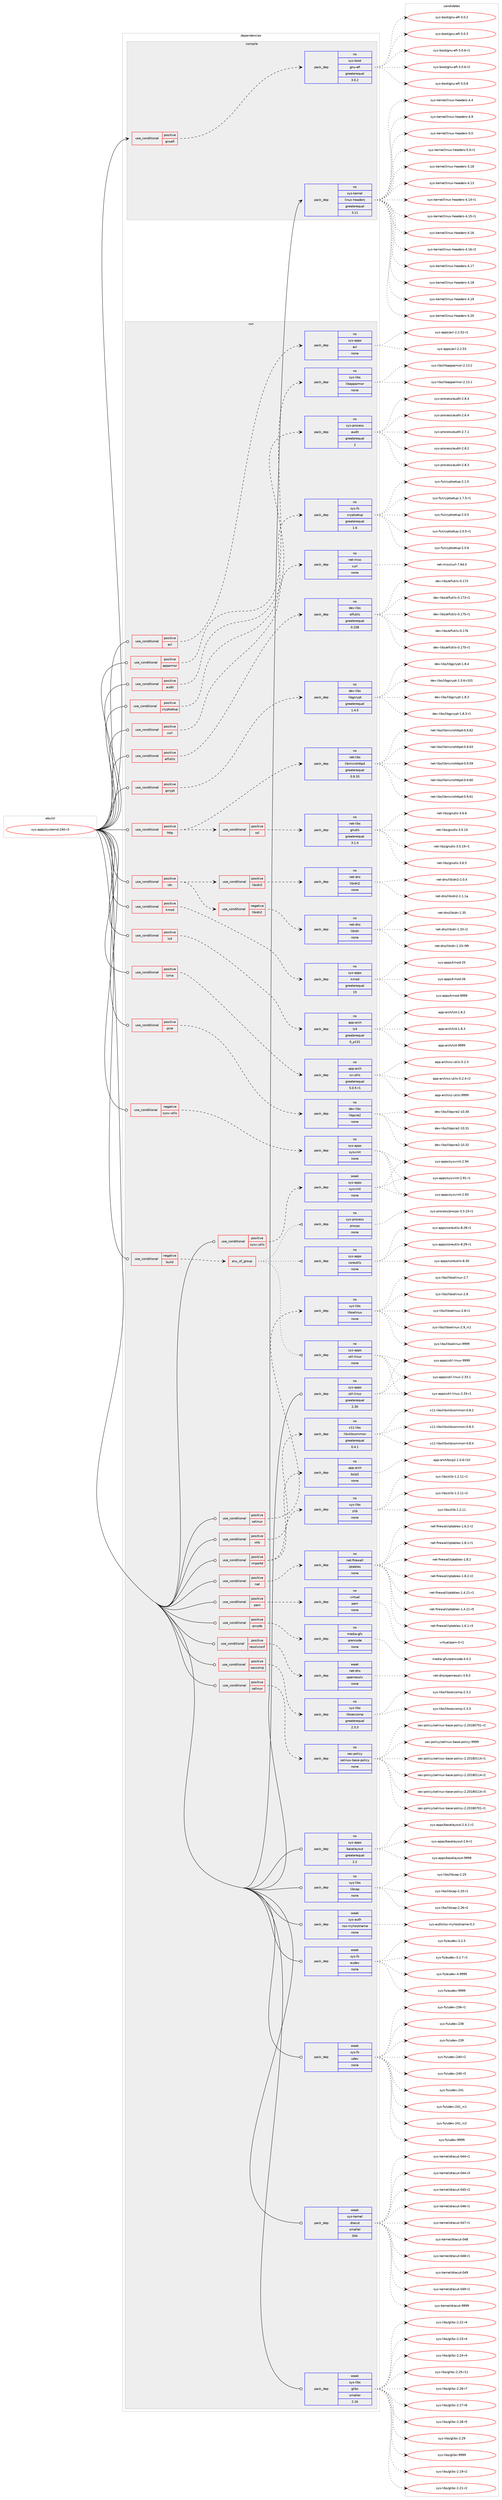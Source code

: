 digraph prolog {

# *************
# Graph options
# *************

newrank=true;
concentrate=true;
compound=true;
graph [rankdir=LR,fontname=Helvetica,fontsize=10,ranksep=1.5];#, ranksep=2.5, nodesep=0.2];
edge  [arrowhead=vee];
node  [fontname=Helvetica,fontsize=10];

# **********
# The ebuild
# **********

subgraph cluster_leftcol {
color=gray;
rank=same;
label=<<i>ebuild</i>>;
id [label="sys-apps/systemd-240-r3", color=red, width=4, href="../sys-apps/systemd-240-r3.svg"];
}

# ****************
# The dependencies
# ****************

subgraph cluster_midcol {
color=gray;
label=<<i>dependencies</i>>;
subgraph cluster_compile {
fillcolor="#eeeeee";
style=filled;
label=<<i>compile</i>>;
subgraph cond457259 {
dependency1715131 [label=<<TABLE BORDER="0" CELLBORDER="1" CELLSPACING="0" CELLPADDING="4"><TR><TD ROWSPAN="3" CELLPADDING="10">use_conditional</TD></TR><TR><TD>positive</TD></TR><TR><TD>gnuefi</TD></TR></TABLE>>, shape=none, color=red];
subgraph pack1229811 {
dependency1715132 [label=<<TABLE BORDER="0" CELLBORDER="1" CELLSPACING="0" CELLPADDING="4" WIDTH="220"><TR><TD ROWSPAN="6" CELLPADDING="30">pack_dep</TD></TR><TR><TD WIDTH="110">no</TD></TR><TR><TD>sys-boot</TD></TR><TR><TD>gnu-efi</TD></TR><TR><TD>greaterequal</TD></TR><TR><TD>3.0.2</TD></TR></TABLE>>, shape=none, color=blue];
}
dependency1715131:e -> dependency1715132:w [weight=20,style="dashed",arrowhead="vee"];
}
id:e -> dependency1715131:w [weight=20,style="solid",arrowhead="vee"];
subgraph pack1229812 {
dependency1715133 [label=<<TABLE BORDER="0" CELLBORDER="1" CELLSPACING="0" CELLPADDING="4" WIDTH="220"><TR><TD ROWSPAN="6" CELLPADDING="30">pack_dep</TD></TR><TR><TD WIDTH="110">no</TD></TR><TR><TD>sys-kernel</TD></TR><TR><TD>linux-headers</TD></TR><TR><TD>greaterequal</TD></TR><TR><TD>3.11</TD></TR></TABLE>>, shape=none, color=blue];
}
id:e -> dependency1715133:w [weight=20,style="solid",arrowhead="vee"];
}
subgraph cluster_compileandrun {
fillcolor="#eeeeee";
style=filled;
label=<<i>compile and run</i>>;
}
subgraph cluster_run {
fillcolor="#eeeeee";
style=filled;
label=<<i>run</i>>;
subgraph cond457260 {
dependency1715134 [label=<<TABLE BORDER="0" CELLBORDER="1" CELLSPACING="0" CELLPADDING="4"><TR><TD ROWSPAN="3" CELLPADDING="10">use_conditional</TD></TR><TR><TD>negative</TD></TR><TR><TD>build</TD></TR></TABLE>>, shape=none, color=red];
subgraph any27184 {
dependency1715135 [label=<<TABLE BORDER="0" CELLBORDER="1" CELLSPACING="0" CELLPADDING="4"><TR><TD CELLPADDING="10">any_of_group</TD></TR></TABLE>>, shape=none, color=red];subgraph pack1229813 {
dependency1715136 [label=<<TABLE BORDER="0" CELLBORDER="1" CELLSPACING="0" CELLPADDING="4" WIDTH="220"><TR><TD ROWSPAN="6" CELLPADDING="30">pack_dep</TD></TR><TR><TD WIDTH="110">no</TD></TR><TR><TD>sys-apps</TD></TR><TR><TD>util-linux</TD></TR><TR><TD>none</TD></TR><TR><TD></TD></TR></TABLE>>, shape=none, color=blue];
}
dependency1715135:e -> dependency1715136:w [weight=20,style="dotted",arrowhead="oinv"];
subgraph pack1229814 {
dependency1715137 [label=<<TABLE BORDER="0" CELLBORDER="1" CELLSPACING="0" CELLPADDING="4" WIDTH="220"><TR><TD ROWSPAN="6" CELLPADDING="30">pack_dep</TD></TR><TR><TD WIDTH="110">no</TD></TR><TR><TD>sys-process</TD></TR><TR><TD>procps</TD></TR><TR><TD>none</TD></TR><TR><TD></TD></TR></TABLE>>, shape=none, color=blue];
}
dependency1715135:e -> dependency1715137:w [weight=20,style="dotted",arrowhead="oinv"];
subgraph pack1229815 {
dependency1715138 [label=<<TABLE BORDER="0" CELLBORDER="1" CELLSPACING="0" CELLPADDING="4" WIDTH="220"><TR><TD ROWSPAN="6" CELLPADDING="30">pack_dep</TD></TR><TR><TD WIDTH="110">no</TD></TR><TR><TD>sys-apps</TD></TR><TR><TD>coreutils</TD></TR><TR><TD>none</TD></TR><TR><TD></TD></TR></TABLE>>, shape=none, color=blue];
}
dependency1715135:e -> dependency1715138:w [weight=20,style="dotted",arrowhead="oinv"];
}
dependency1715134:e -> dependency1715135:w [weight=20,style="dashed",arrowhead="vee"];
}
id:e -> dependency1715134:w [weight=20,style="solid",arrowhead="odot"];
subgraph cond457261 {
dependency1715139 [label=<<TABLE BORDER="0" CELLBORDER="1" CELLSPACING="0" CELLPADDING="4"><TR><TD ROWSPAN="3" CELLPADDING="10">use_conditional</TD></TR><TR><TD>negative</TD></TR><TR><TD>sysv-utils</TD></TR></TABLE>>, shape=none, color=red];
subgraph pack1229816 {
dependency1715140 [label=<<TABLE BORDER="0" CELLBORDER="1" CELLSPACING="0" CELLPADDING="4" WIDTH="220"><TR><TD ROWSPAN="6" CELLPADDING="30">pack_dep</TD></TR><TR><TD WIDTH="110">no</TD></TR><TR><TD>sys-apps</TD></TR><TR><TD>sysvinit</TD></TR><TR><TD>none</TD></TR><TR><TD></TD></TR></TABLE>>, shape=none, color=blue];
}
dependency1715139:e -> dependency1715140:w [weight=20,style="dashed",arrowhead="vee"];
}
id:e -> dependency1715139:w [weight=20,style="solid",arrowhead="odot"];
subgraph cond457262 {
dependency1715141 [label=<<TABLE BORDER="0" CELLBORDER="1" CELLSPACING="0" CELLPADDING="4"><TR><TD ROWSPAN="3" CELLPADDING="10">use_conditional</TD></TR><TR><TD>positive</TD></TR><TR><TD>acl</TD></TR></TABLE>>, shape=none, color=red];
subgraph pack1229817 {
dependency1715142 [label=<<TABLE BORDER="0" CELLBORDER="1" CELLSPACING="0" CELLPADDING="4" WIDTH="220"><TR><TD ROWSPAN="6" CELLPADDING="30">pack_dep</TD></TR><TR><TD WIDTH="110">no</TD></TR><TR><TD>sys-apps</TD></TR><TR><TD>acl</TD></TR><TR><TD>none</TD></TR><TR><TD></TD></TR></TABLE>>, shape=none, color=blue];
}
dependency1715141:e -> dependency1715142:w [weight=20,style="dashed",arrowhead="vee"];
}
id:e -> dependency1715141:w [weight=20,style="solid",arrowhead="odot"];
subgraph cond457263 {
dependency1715143 [label=<<TABLE BORDER="0" CELLBORDER="1" CELLSPACING="0" CELLPADDING="4"><TR><TD ROWSPAN="3" CELLPADDING="10">use_conditional</TD></TR><TR><TD>positive</TD></TR><TR><TD>apparmor</TD></TR></TABLE>>, shape=none, color=red];
subgraph pack1229818 {
dependency1715144 [label=<<TABLE BORDER="0" CELLBORDER="1" CELLSPACING="0" CELLPADDING="4" WIDTH="220"><TR><TD ROWSPAN="6" CELLPADDING="30">pack_dep</TD></TR><TR><TD WIDTH="110">no</TD></TR><TR><TD>sys-libs</TD></TR><TR><TD>libapparmor</TD></TR><TR><TD>none</TD></TR><TR><TD></TD></TR></TABLE>>, shape=none, color=blue];
}
dependency1715143:e -> dependency1715144:w [weight=20,style="dashed",arrowhead="vee"];
}
id:e -> dependency1715143:w [weight=20,style="solid",arrowhead="odot"];
subgraph cond457264 {
dependency1715145 [label=<<TABLE BORDER="0" CELLBORDER="1" CELLSPACING="0" CELLPADDING="4"><TR><TD ROWSPAN="3" CELLPADDING="10">use_conditional</TD></TR><TR><TD>positive</TD></TR><TR><TD>audit</TD></TR></TABLE>>, shape=none, color=red];
subgraph pack1229819 {
dependency1715146 [label=<<TABLE BORDER="0" CELLBORDER="1" CELLSPACING="0" CELLPADDING="4" WIDTH="220"><TR><TD ROWSPAN="6" CELLPADDING="30">pack_dep</TD></TR><TR><TD WIDTH="110">no</TD></TR><TR><TD>sys-process</TD></TR><TR><TD>audit</TD></TR><TR><TD>greaterequal</TD></TR><TR><TD>2</TD></TR></TABLE>>, shape=none, color=blue];
}
dependency1715145:e -> dependency1715146:w [weight=20,style="dashed",arrowhead="vee"];
}
id:e -> dependency1715145:w [weight=20,style="solid",arrowhead="odot"];
subgraph cond457265 {
dependency1715147 [label=<<TABLE BORDER="0" CELLBORDER="1" CELLSPACING="0" CELLPADDING="4"><TR><TD ROWSPAN="3" CELLPADDING="10">use_conditional</TD></TR><TR><TD>positive</TD></TR><TR><TD>cryptsetup</TD></TR></TABLE>>, shape=none, color=red];
subgraph pack1229820 {
dependency1715148 [label=<<TABLE BORDER="0" CELLBORDER="1" CELLSPACING="0" CELLPADDING="4" WIDTH="220"><TR><TD ROWSPAN="6" CELLPADDING="30">pack_dep</TD></TR><TR><TD WIDTH="110">no</TD></TR><TR><TD>sys-fs</TD></TR><TR><TD>cryptsetup</TD></TR><TR><TD>greaterequal</TD></TR><TR><TD>1.6</TD></TR></TABLE>>, shape=none, color=blue];
}
dependency1715147:e -> dependency1715148:w [weight=20,style="dashed",arrowhead="vee"];
}
id:e -> dependency1715147:w [weight=20,style="solid",arrowhead="odot"];
subgraph cond457266 {
dependency1715149 [label=<<TABLE BORDER="0" CELLBORDER="1" CELLSPACING="0" CELLPADDING="4"><TR><TD ROWSPAN="3" CELLPADDING="10">use_conditional</TD></TR><TR><TD>positive</TD></TR><TR><TD>curl</TD></TR></TABLE>>, shape=none, color=red];
subgraph pack1229821 {
dependency1715150 [label=<<TABLE BORDER="0" CELLBORDER="1" CELLSPACING="0" CELLPADDING="4" WIDTH="220"><TR><TD ROWSPAN="6" CELLPADDING="30">pack_dep</TD></TR><TR><TD WIDTH="110">no</TD></TR><TR><TD>net-misc</TD></TR><TR><TD>curl</TD></TR><TR><TD>none</TD></TR><TR><TD></TD></TR></TABLE>>, shape=none, color=blue];
}
dependency1715149:e -> dependency1715150:w [weight=20,style="dashed",arrowhead="vee"];
}
id:e -> dependency1715149:w [weight=20,style="solid",arrowhead="odot"];
subgraph cond457267 {
dependency1715151 [label=<<TABLE BORDER="0" CELLBORDER="1" CELLSPACING="0" CELLPADDING="4"><TR><TD ROWSPAN="3" CELLPADDING="10">use_conditional</TD></TR><TR><TD>positive</TD></TR><TR><TD>elfutils</TD></TR></TABLE>>, shape=none, color=red];
subgraph pack1229822 {
dependency1715152 [label=<<TABLE BORDER="0" CELLBORDER="1" CELLSPACING="0" CELLPADDING="4" WIDTH="220"><TR><TD ROWSPAN="6" CELLPADDING="30">pack_dep</TD></TR><TR><TD WIDTH="110">no</TD></TR><TR><TD>dev-libs</TD></TR><TR><TD>elfutils</TD></TR><TR><TD>greaterequal</TD></TR><TR><TD>0.158</TD></TR></TABLE>>, shape=none, color=blue];
}
dependency1715151:e -> dependency1715152:w [weight=20,style="dashed",arrowhead="vee"];
}
id:e -> dependency1715151:w [weight=20,style="solid",arrowhead="odot"];
subgraph cond457268 {
dependency1715153 [label=<<TABLE BORDER="0" CELLBORDER="1" CELLSPACING="0" CELLPADDING="4"><TR><TD ROWSPAN="3" CELLPADDING="10">use_conditional</TD></TR><TR><TD>positive</TD></TR><TR><TD>gcrypt</TD></TR></TABLE>>, shape=none, color=red];
subgraph pack1229823 {
dependency1715154 [label=<<TABLE BORDER="0" CELLBORDER="1" CELLSPACING="0" CELLPADDING="4" WIDTH="220"><TR><TD ROWSPAN="6" CELLPADDING="30">pack_dep</TD></TR><TR><TD WIDTH="110">no</TD></TR><TR><TD>dev-libs</TD></TR><TR><TD>libgcrypt</TD></TR><TR><TD>greaterequal</TD></TR><TR><TD>1.4.5</TD></TR></TABLE>>, shape=none, color=blue];
}
dependency1715153:e -> dependency1715154:w [weight=20,style="dashed",arrowhead="vee"];
}
id:e -> dependency1715153:w [weight=20,style="solid",arrowhead="odot"];
subgraph cond457269 {
dependency1715155 [label=<<TABLE BORDER="0" CELLBORDER="1" CELLSPACING="0" CELLPADDING="4"><TR><TD ROWSPAN="3" CELLPADDING="10">use_conditional</TD></TR><TR><TD>positive</TD></TR><TR><TD>http</TD></TR></TABLE>>, shape=none, color=red];
subgraph pack1229824 {
dependency1715156 [label=<<TABLE BORDER="0" CELLBORDER="1" CELLSPACING="0" CELLPADDING="4" WIDTH="220"><TR><TD ROWSPAN="6" CELLPADDING="30">pack_dep</TD></TR><TR><TD WIDTH="110">no</TD></TR><TR><TD>net-libs</TD></TR><TR><TD>libmicrohttpd</TD></TR><TR><TD>greaterequal</TD></TR><TR><TD>0.9.33</TD></TR></TABLE>>, shape=none, color=blue];
}
dependency1715155:e -> dependency1715156:w [weight=20,style="dashed",arrowhead="vee"];
subgraph cond457270 {
dependency1715157 [label=<<TABLE BORDER="0" CELLBORDER="1" CELLSPACING="0" CELLPADDING="4"><TR><TD ROWSPAN="3" CELLPADDING="10">use_conditional</TD></TR><TR><TD>positive</TD></TR><TR><TD>ssl</TD></TR></TABLE>>, shape=none, color=red];
subgraph pack1229825 {
dependency1715158 [label=<<TABLE BORDER="0" CELLBORDER="1" CELLSPACING="0" CELLPADDING="4" WIDTH="220"><TR><TD ROWSPAN="6" CELLPADDING="30">pack_dep</TD></TR><TR><TD WIDTH="110">no</TD></TR><TR><TD>net-libs</TD></TR><TR><TD>gnutls</TD></TR><TR><TD>greaterequal</TD></TR><TR><TD>3.1.4</TD></TR></TABLE>>, shape=none, color=blue];
}
dependency1715157:e -> dependency1715158:w [weight=20,style="dashed",arrowhead="vee"];
}
dependency1715155:e -> dependency1715157:w [weight=20,style="dashed",arrowhead="vee"];
}
id:e -> dependency1715155:w [weight=20,style="solid",arrowhead="odot"];
subgraph cond457271 {
dependency1715159 [label=<<TABLE BORDER="0" CELLBORDER="1" CELLSPACING="0" CELLPADDING="4"><TR><TD ROWSPAN="3" CELLPADDING="10">use_conditional</TD></TR><TR><TD>positive</TD></TR><TR><TD>idn</TD></TR></TABLE>>, shape=none, color=red];
subgraph cond457272 {
dependency1715160 [label=<<TABLE BORDER="0" CELLBORDER="1" CELLSPACING="0" CELLPADDING="4"><TR><TD ROWSPAN="3" CELLPADDING="10">use_conditional</TD></TR><TR><TD>positive</TD></TR><TR><TD>libidn2</TD></TR></TABLE>>, shape=none, color=red];
subgraph pack1229826 {
dependency1715161 [label=<<TABLE BORDER="0" CELLBORDER="1" CELLSPACING="0" CELLPADDING="4" WIDTH="220"><TR><TD ROWSPAN="6" CELLPADDING="30">pack_dep</TD></TR><TR><TD WIDTH="110">no</TD></TR><TR><TD>net-dns</TD></TR><TR><TD>libidn2</TD></TR><TR><TD>none</TD></TR><TR><TD></TD></TR></TABLE>>, shape=none, color=blue];
}
dependency1715160:e -> dependency1715161:w [weight=20,style="dashed",arrowhead="vee"];
}
dependency1715159:e -> dependency1715160:w [weight=20,style="dashed",arrowhead="vee"];
subgraph cond457273 {
dependency1715162 [label=<<TABLE BORDER="0" CELLBORDER="1" CELLSPACING="0" CELLPADDING="4"><TR><TD ROWSPAN="3" CELLPADDING="10">use_conditional</TD></TR><TR><TD>negative</TD></TR><TR><TD>libidn2</TD></TR></TABLE>>, shape=none, color=red];
subgraph pack1229827 {
dependency1715163 [label=<<TABLE BORDER="0" CELLBORDER="1" CELLSPACING="0" CELLPADDING="4" WIDTH="220"><TR><TD ROWSPAN="6" CELLPADDING="30">pack_dep</TD></TR><TR><TD WIDTH="110">no</TD></TR><TR><TD>net-dns</TD></TR><TR><TD>libidn</TD></TR><TR><TD>none</TD></TR><TR><TD></TD></TR></TABLE>>, shape=none, color=blue];
}
dependency1715162:e -> dependency1715163:w [weight=20,style="dashed",arrowhead="vee"];
}
dependency1715159:e -> dependency1715162:w [weight=20,style="dashed",arrowhead="vee"];
}
id:e -> dependency1715159:w [weight=20,style="solid",arrowhead="odot"];
subgraph cond457274 {
dependency1715164 [label=<<TABLE BORDER="0" CELLBORDER="1" CELLSPACING="0" CELLPADDING="4"><TR><TD ROWSPAN="3" CELLPADDING="10">use_conditional</TD></TR><TR><TD>positive</TD></TR><TR><TD>importd</TD></TR></TABLE>>, shape=none, color=red];
subgraph pack1229828 {
dependency1715165 [label=<<TABLE BORDER="0" CELLBORDER="1" CELLSPACING="0" CELLPADDING="4" WIDTH="220"><TR><TD ROWSPAN="6" CELLPADDING="30">pack_dep</TD></TR><TR><TD WIDTH="110">no</TD></TR><TR><TD>app-arch</TD></TR><TR><TD>bzip2</TD></TR><TR><TD>none</TD></TR><TR><TD></TD></TR></TABLE>>, shape=none, color=blue];
}
dependency1715164:e -> dependency1715165:w [weight=20,style="dashed",arrowhead="vee"];
subgraph pack1229829 {
dependency1715166 [label=<<TABLE BORDER="0" CELLBORDER="1" CELLSPACING="0" CELLPADDING="4" WIDTH="220"><TR><TD ROWSPAN="6" CELLPADDING="30">pack_dep</TD></TR><TR><TD WIDTH="110">no</TD></TR><TR><TD>sys-libs</TD></TR><TR><TD>zlib</TD></TR><TR><TD>none</TD></TR><TR><TD></TD></TR></TABLE>>, shape=none, color=blue];
}
dependency1715164:e -> dependency1715166:w [weight=20,style="dashed",arrowhead="vee"];
}
id:e -> dependency1715164:w [weight=20,style="solid",arrowhead="odot"];
subgraph cond457275 {
dependency1715167 [label=<<TABLE BORDER="0" CELLBORDER="1" CELLSPACING="0" CELLPADDING="4"><TR><TD ROWSPAN="3" CELLPADDING="10">use_conditional</TD></TR><TR><TD>positive</TD></TR><TR><TD>kmod</TD></TR></TABLE>>, shape=none, color=red];
subgraph pack1229830 {
dependency1715168 [label=<<TABLE BORDER="0" CELLBORDER="1" CELLSPACING="0" CELLPADDING="4" WIDTH="220"><TR><TD ROWSPAN="6" CELLPADDING="30">pack_dep</TD></TR><TR><TD WIDTH="110">no</TD></TR><TR><TD>sys-apps</TD></TR><TR><TD>kmod</TD></TR><TR><TD>greaterequal</TD></TR><TR><TD>15</TD></TR></TABLE>>, shape=none, color=blue];
}
dependency1715167:e -> dependency1715168:w [weight=20,style="dashed",arrowhead="vee"];
}
id:e -> dependency1715167:w [weight=20,style="solid",arrowhead="odot"];
subgraph cond457276 {
dependency1715169 [label=<<TABLE BORDER="0" CELLBORDER="1" CELLSPACING="0" CELLPADDING="4"><TR><TD ROWSPAN="3" CELLPADDING="10">use_conditional</TD></TR><TR><TD>positive</TD></TR><TR><TD>lz4</TD></TR></TABLE>>, shape=none, color=red];
subgraph pack1229831 {
dependency1715170 [label=<<TABLE BORDER="0" CELLBORDER="1" CELLSPACING="0" CELLPADDING="4" WIDTH="220"><TR><TD ROWSPAN="6" CELLPADDING="30">pack_dep</TD></TR><TR><TD WIDTH="110">no</TD></TR><TR><TD>app-arch</TD></TR><TR><TD>lz4</TD></TR><TR><TD>greaterequal</TD></TR><TR><TD>0_p131</TD></TR></TABLE>>, shape=none, color=blue];
}
dependency1715169:e -> dependency1715170:w [weight=20,style="dashed",arrowhead="vee"];
}
id:e -> dependency1715169:w [weight=20,style="solid",arrowhead="odot"];
subgraph cond457277 {
dependency1715171 [label=<<TABLE BORDER="0" CELLBORDER="1" CELLSPACING="0" CELLPADDING="4"><TR><TD ROWSPAN="3" CELLPADDING="10">use_conditional</TD></TR><TR><TD>positive</TD></TR><TR><TD>lzma</TD></TR></TABLE>>, shape=none, color=red];
subgraph pack1229832 {
dependency1715172 [label=<<TABLE BORDER="0" CELLBORDER="1" CELLSPACING="0" CELLPADDING="4" WIDTH="220"><TR><TD ROWSPAN="6" CELLPADDING="30">pack_dep</TD></TR><TR><TD WIDTH="110">no</TD></TR><TR><TD>app-arch</TD></TR><TR><TD>xz-utils</TD></TR><TR><TD>greaterequal</TD></TR><TR><TD>5.0.5-r1</TD></TR></TABLE>>, shape=none, color=blue];
}
dependency1715171:e -> dependency1715172:w [weight=20,style="dashed",arrowhead="vee"];
}
id:e -> dependency1715171:w [weight=20,style="solid",arrowhead="odot"];
subgraph cond457278 {
dependency1715173 [label=<<TABLE BORDER="0" CELLBORDER="1" CELLSPACING="0" CELLPADDING="4"><TR><TD ROWSPAN="3" CELLPADDING="10">use_conditional</TD></TR><TR><TD>positive</TD></TR><TR><TD>nat</TD></TR></TABLE>>, shape=none, color=red];
subgraph pack1229833 {
dependency1715174 [label=<<TABLE BORDER="0" CELLBORDER="1" CELLSPACING="0" CELLPADDING="4" WIDTH="220"><TR><TD ROWSPAN="6" CELLPADDING="30">pack_dep</TD></TR><TR><TD WIDTH="110">no</TD></TR><TR><TD>net-firewall</TD></TR><TR><TD>iptables</TD></TR><TR><TD>none</TD></TR><TR><TD></TD></TR></TABLE>>, shape=none, color=blue];
}
dependency1715173:e -> dependency1715174:w [weight=20,style="dashed",arrowhead="vee"];
}
id:e -> dependency1715173:w [weight=20,style="solid",arrowhead="odot"];
subgraph cond457279 {
dependency1715175 [label=<<TABLE BORDER="0" CELLBORDER="1" CELLSPACING="0" CELLPADDING="4"><TR><TD ROWSPAN="3" CELLPADDING="10">use_conditional</TD></TR><TR><TD>positive</TD></TR><TR><TD>pam</TD></TR></TABLE>>, shape=none, color=red];
subgraph pack1229834 {
dependency1715176 [label=<<TABLE BORDER="0" CELLBORDER="1" CELLSPACING="0" CELLPADDING="4" WIDTH="220"><TR><TD ROWSPAN="6" CELLPADDING="30">pack_dep</TD></TR><TR><TD WIDTH="110">no</TD></TR><TR><TD>virtual</TD></TR><TR><TD>pam</TD></TR><TR><TD>none</TD></TR><TR><TD></TD></TR></TABLE>>, shape=none, color=blue];
}
dependency1715175:e -> dependency1715176:w [weight=20,style="dashed",arrowhead="vee"];
}
id:e -> dependency1715175:w [weight=20,style="solid",arrowhead="odot"];
subgraph cond457280 {
dependency1715177 [label=<<TABLE BORDER="0" CELLBORDER="1" CELLSPACING="0" CELLPADDING="4"><TR><TD ROWSPAN="3" CELLPADDING="10">use_conditional</TD></TR><TR><TD>positive</TD></TR><TR><TD>pcre</TD></TR></TABLE>>, shape=none, color=red];
subgraph pack1229835 {
dependency1715178 [label=<<TABLE BORDER="0" CELLBORDER="1" CELLSPACING="0" CELLPADDING="4" WIDTH="220"><TR><TD ROWSPAN="6" CELLPADDING="30">pack_dep</TD></TR><TR><TD WIDTH="110">no</TD></TR><TR><TD>dev-libs</TD></TR><TR><TD>libpcre2</TD></TR><TR><TD>none</TD></TR><TR><TD></TD></TR></TABLE>>, shape=none, color=blue];
}
dependency1715177:e -> dependency1715178:w [weight=20,style="dashed",arrowhead="vee"];
}
id:e -> dependency1715177:w [weight=20,style="solid",arrowhead="odot"];
subgraph cond457281 {
dependency1715179 [label=<<TABLE BORDER="0" CELLBORDER="1" CELLSPACING="0" CELLPADDING="4"><TR><TD ROWSPAN="3" CELLPADDING="10">use_conditional</TD></TR><TR><TD>positive</TD></TR><TR><TD>qrcode</TD></TR></TABLE>>, shape=none, color=red];
subgraph pack1229836 {
dependency1715180 [label=<<TABLE BORDER="0" CELLBORDER="1" CELLSPACING="0" CELLPADDING="4" WIDTH="220"><TR><TD ROWSPAN="6" CELLPADDING="30">pack_dep</TD></TR><TR><TD WIDTH="110">no</TD></TR><TR><TD>media-gfx</TD></TR><TR><TD>qrencode</TD></TR><TR><TD>none</TD></TR><TR><TD></TD></TR></TABLE>>, shape=none, color=blue];
}
dependency1715179:e -> dependency1715180:w [weight=20,style="dashed",arrowhead="vee"];
}
id:e -> dependency1715179:w [weight=20,style="solid",arrowhead="odot"];
subgraph cond457282 {
dependency1715181 [label=<<TABLE BORDER="0" CELLBORDER="1" CELLSPACING="0" CELLPADDING="4"><TR><TD ROWSPAN="3" CELLPADDING="10">use_conditional</TD></TR><TR><TD>positive</TD></TR><TR><TD>resolvconf</TD></TR></TABLE>>, shape=none, color=red];
subgraph pack1229837 {
dependency1715182 [label=<<TABLE BORDER="0" CELLBORDER="1" CELLSPACING="0" CELLPADDING="4" WIDTH="220"><TR><TD ROWSPAN="6" CELLPADDING="30">pack_dep</TD></TR><TR><TD WIDTH="110">weak</TD></TR><TR><TD>net-dns</TD></TR><TR><TD>openresolv</TD></TR><TR><TD>none</TD></TR><TR><TD></TD></TR></TABLE>>, shape=none, color=blue];
}
dependency1715181:e -> dependency1715182:w [weight=20,style="dashed",arrowhead="vee"];
}
id:e -> dependency1715181:w [weight=20,style="solid",arrowhead="odot"];
subgraph cond457283 {
dependency1715183 [label=<<TABLE BORDER="0" CELLBORDER="1" CELLSPACING="0" CELLPADDING="4"><TR><TD ROWSPAN="3" CELLPADDING="10">use_conditional</TD></TR><TR><TD>positive</TD></TR><TR><TD>seccomp</TD></TR></TABLE>>, shape=none, color=red];
subgraph pack1229838 {
dependency1715184 [label=<<TABLE BORDER="0" CELLBORDER="1" CELLSPACING="0" CELLPADDING="4" WIDTH="220"><TR><TD ROWSPAN="6" CELLPADDING="30">pack_dep</TD></TR><TR><TD WIDTH="110">no</TD></TR><TR><TD>sys-libs</TD></TR><TR><TD>libseccomp</TD></TR><TR><TD>greaterequal</TD></TR><TR><TD>2.3.3</TD></TR></TABLE>>, shape=none, color=blue];
}
dependency1715183:e -> dependency1715184:w [weight=20,style="dashed",arrowhead="vee"];
}
id:e -> dependency1715183:w [weight=20,style="solid",arrowhead="odot"];
subgraph cond457284 {
dependency1715185 [label=<<TABLE BORDER="0" CELLBORDER="1" CELLSPACING="0" CELLPADDING="4"><TR><TD ROWSPAN="3" CELLPADDING="10">use_conditional</TD></TR><TR><TD>positive</TD></TR><TR><TD>selinux</TD></TR></TABLE>>, shape=none, color=red];
subgraph pack1229839 {
dependency1715186 [label=<<TABLE BORDER="0" CELLBORDER="1" CELLSPACING="0" CELLPADDING="4" WIDTH="220"><TR><TD ROWSPAN="6" CELLPADDING="30">pack_dep</TD></TR><TR><TD WIDTH="110">no</TD></TR><TR><TD>sec-policy</TD></TR><TR><TD>selinux-base-policy</TD></TR><TR><TD>none</TD></TR><TR><TD></TD></TR></TABLE>>, shape=none, color=blue];
}
dependency1715185:e -> dependency1715186:w [weight=20,style="dashed",arrowhead="vee"];
}
id:e -> dependency1715185:w [weight=20,style="solid",arrowhead="odot"];
subgraph cond457285 {
dependency1715187 [label=<<TABLE BORDER="0" CELLBORDER="1" CELLSPACING="0" CELLPADDING="4"><TR><TD ROWSPAN="3" CELLPADDING="10">use_conditional</TD></TR><TR><TD>positive</TD></TR><TR><TD>selinux</TD></TR></TABLE>>, shape=none, color=red];
subgraph pack1229840 {
dependency1715188 [label=<<TABLE BORDER="0" CELLBORDER="1" CELLSPACING="0" CELLPADDING="4" WIDTH="220"><TR><TD ROWSPAN="6" CELLPADDING="30">pack_dep</TD></TR><TR><TD WIDTH="110">no</TD></TR><TR><TD>sys-libs</TD></TR><TR><TD>libselinux</TD></TR><TR><TD>none</TD></TR><TR><TD></TD></TR></TABLE>>, shape=none, color=blue];
}
dependency1715187:e -> dependency1715188:w [weight=20,style="dashed",arrowhead="vee"];
}
id:e -> dependency1715187:w [weight=20,style="solid",arrowhead="odot"];
subgraph cond457286 {
dependency1715189 [label=<<TABLE BORDER="0" CELLBORDER="1" CELLSPACING="0" CELLPADDING="4"><TR><TD ROWSPAN="3" CELLPADDING="10">use_conditional</TD></TR><TR><TD>positive</TD></TR><TR><TD>sysv-utils</TD></TR></TABLE>>, shape=none, color=red];
subgraph pack1229841 {
dependency1715190 [label=<<TABLE BORDER="0" CELLBORDER="1" CELLSPACING="0" CELLPADDING="4" WIDTH="220"><TR><TD ROWSPAN="6" CELLPADDING="30">pack_dep</TD></TR><TR><TD WIDTH="110">weak</TD></TR><TR><TD>sys-apps</TD></TR><TR><TD>sysvinit</TD></TR><TR><TD>none</TD></TR><TR><TD></TD></TR></TABLE>>, shape=none, color=blue];
}
dependency1715189:e -> dependency1715190:w [weight=20,style="dashed",arrowhead="vee"];
}
id:e -> dependency1715189:w [weight=20,style="solid",arrowhead="odot"];
subgraph cond457287 {
dependency1715191 [label=<<TABLE BORDER="0" CELLBORDER="1" CELLSPACING="0" CELLPADDING="4"><TR><TD ROWSPAN="3" CELLPADDING="10">use_conditional</TD></TR><TR><TD>positive</TD></TR><TR><TD>xkb</TD></TR></TABLE>>, shape=none, color=red];
subgraph pack1229842 {
dependency1715192 [label=<<TABLE BORDER="0" CELLBORDER="1" CELLSPACING="0" CELLPADDING="4" WIDTH="220"><TR><TD ROWSPAN="6" CELLPADDING="30">pack_dep</TD></TR><TR><TD WIDTH="110">no</TD></TR><TR><TD>x11-libs</TD></TR><TR><TD>libxkbcommon</TD></TR><TR><TD>greaterequal</TD></TR><TR><TD>0.4.1</TD></TR></TABLE>>, shape=none, color=blue];
}
dependency1715191:e -> dependency1715192:w [weight=20,style="dashed",arrowhead="vee"];
}
id:e -> dependency1715191:w [weight=20,style="solid",arrowhead="odot"];
subgraph pack1229843 {
dependency1715193 [label=<<TABLE BORDER="0" CELLBORDER="1" CELLSPACING="0" CELLPADDING="4" WIDTH="220"><TR><TD ROWSPAN="6" CELLPADDING="30">pack_dep</TD></TR><TR><TD WIDTH="110">no</TD></TR><TR><TD>sys-apps</TD></TR><TR><TD>baselayout</TD></TR><TR><TD>greaterequal</TD></TR><TR><TD>2.2</TD></TR></TABLE>>, shape=none, color=blue];
}
id:e -> dependency1715193:w [weight=20,style="solid",arrowhead="odot"];
subgraph pack1229844 {
dependency1715194 [label=<<TABLE BORDER="0" CELLBORDER="1" CELLSPACING="0" CELLPADDING="4" WIDTH="220"><TR><TD ROWSPAN="6" CELLPADDING="30">pack_dep</TD></TR><TR><TD WIDTH="110">no</TD></TR><TR><TD>sys-apps</TD></TR><TR><TD>util-linux</TD></TR><TR><TD>greaterequal</TD></TR><TR><TD>2.30</TD></TR></TABLE>>, shape=none, color=blue];
}
id:e -> dependency1715194:w [weight=20,style="solid",arrowhead="odot"];
subgraph pack1229845 {
dependency1715195 [label=<<TABLE BORDER="0" CELLBORDER="1" CELLSPACING="0" CELLPADDING="4" WIDTH="220"><TR><TD ROWSPAN="6" CELLPADDING="30">pack_dep</TD></TR><TR><TD WIDTH="110">no</TD></TR><TR><TD>sys-libs</TD></TR><TR><TD>libcap</TD></TR><TR><TD>none</TD></TR><TR><TD></TD></TR></TABLE>>, shape=none, color=blue];
}
id:e -> dependency1715195:w [weight=20,style="solid",arrowhead="odot"];
subgraph pack1229846 {
dependency1715196 [label=<<TABLE BORDER="0" CELLBORDER="1" CELLSPACING="0" CELLPADDING="4" WIDTH="220"><TR><TD ROWSPAN="6" CELLPADDING="30">pack_dep</TD></TR><TR><TD WIDTH="110">weak</TD></TR><TR><TD>sys-auth</TD></TR><TR><TD>nss-myhostname</TD></TR><TR><TD>none</TD></TR><TR><TD></TD></TR></TABLE>>, shape=none, color=blue];
}
id:e -> dependency1715196:w [weight=20,style="solid",arrowhead="odot"];
subgraph pack1229847 {
dependency1715197 [label=<<TABLE BORDER="0" CELLBORDER="1" CELLSPACING="0" CELLPADDING="4" WIDTH="220"><TR><TD ROWSPAN="6" CELLPADDING="30">pack_dep</TD></TR><TR><TD WIDTH="110">weak</TD></TR><TR><TD>sys-fs</TD></TR><TR><TD>eudev</TD></TR><TR><TD>none</TD></TR><TR><TD></TD></TR></TABLE>>, shape=none, color=blue];
}
id:e -> dependency1715197:w [weight=20,style="solid",arrowhead="odot"];
subgraph pack1229848 {
dependency1715198 [label=<<TABLE BORDER="0" CELLBORDER="1" CELLSPACING="0" CELLPADDING="4" WIDTH="220"><TR><TD ROWSPAN="6" CELLPADDING="30">pack_dep</TD></TR><TR><TD WIDTH="110">weak</TD></TR><TR><TD>sys-fs</TD></TR><TR><TD>udev</TD></TR><TR><TD>none</TD></TR><TR><TD></TD></TR></TABLE>>, shape=none, color=blue];
}
id:e -> dependency1715198:w [weight=20,style="solid",arrowhead="odot"];
subgraph pack1229849 {
dependency1715199 [label=<<TABLE BORDER="0" CELLBORDER="1" CELLSPACING="0" CELLPADDING="4" WIDTH="220"><TR><TD ROWSPAN="6" CELLPADDING="30">pack_dep</TD></TR><TR><TD WIDTH="110">weak</TD></TR><TR><TD>sys-kernel</TD></TR><TR><TD>dracut</TD></TR><TR><TD>smaller</TD></TR><TR><TD>044</TD></TR></TABLE>>, shape=none, color=blue];
}
id:e -> dependency1715199:w [weight=20,style="solid",arrowhead="odot"];
subgraph pack1229850 {
dependency1715200 [label=<<TABLE BORDER="0" CELLBORDER="1" CELLSPACING="0" CELLPADDING="4" WIDTH="220"><TR><TD ROWSPAN="6" CELLPADDING="30">pack_dep</TD></TR><TR><TD WIDTH="110">weak</TD></TR><TR><TD>sys-libs</TD></TR><TR><TD>glibc</TD></TR><TR><TD>smaller</TD></TR><TR><TD>2.16</TD></TR></TABLE>>, shape=none, color=blue];
}
id:e -> dependency1715200:w [weight=20,style="solid",arrowhead="odot"];
}
}

# **************
# The candidates
# **************

subgraph cluster_choices {
rank=same;
color=gray;
label=<<i>candidates</i>>;

subgraph choice1229811 {
color=black;
nodesep=1;
choice11512111545981111111164710311011745101102105455146484650 [label="sys-boot/gnu-efi-3.0.2", color=red, width=4,href="../sys-boot/gnu-efi-3.0.2.svg"];
choice11512111545981111111164710311011745101102105455146484651 [label="sys-boot/gnu-efi-3.0.3", color=red, width=4,href="../sys-boot/gnu-efi-3.0.3.svg"];
choice115121115459811111111647103110117451011021054551464846544511449 [label="sys-boot/gnu-efi-3.0.6-r1", color=red, width=4,href="../sys-boot/gnu-efi-3.0.6-r1.svg"];
choice115121115459811111111647103110117451011021054551464846544511450 [label="sys-boot/gnu-efi-3.0.6-r2", color=red, width=4,href="../sys-boot/gnu-efi-3.0.6-r2.svg"];
choice11512111545981111111164710311011745101102105455146484656 [label="sys-boot/gnu-efi-3.0.8", color=red, width=4,href="../sys-boot/gnu-efi-3.0.8.svg"];
dependency1715132:e -> choice11512111545981111111164710311011745101102105455146484650:w [style=dotted,weight="100"];
dependency1715132:e -> choice11512111545981111111164710311011745101102105455146484651:w [style=dotted,weight="100"];
dependency1715132:e -> choice115121115459811111111647103110117451011021054551464846544511449:w [style=dotted,weight="100"];
dependency1715132:e -> choice115121115459811111111647103110117451011021054551464846544511450:w [style=dotted,weight="100"];
dependency1715132:e -> choice11512111545981111111164710311011745101102105455146484656:w [style=dotted,weight="100"];
}
subgraph choice1229812 {
color=black;
nodesep=1;
choice115121115451071011141101011084710810511011712045104101971001011141154551464956 [label="sys-kernel/linux-headers-3.18", color=red, width=4,href="../sys-kernel/linux-headers-3.18.svg"];
choice115121115451071011141101011084710810511011712045104101971001011141154552464951 [label="sys-kernel/linux-headers-4.13", color=red, width=4,href="../sys-kernel/linux-headers-4.13.svg"];
choice1151211154510710111411010110847108105110117120451041019710010111411545524649524511449 [label="sys-kernel/linux-headers-4.14-r1", color=red, width=4,href="../sys-kernel/linux-headers-4.14-r1.svg"];
choice1151211154510710111411010110847108105110117120451041019710010111411545524649534511449 [label="sys-kernel/linux-headers-4.15-r1", color=red, width=4,href="../sys-kernel/linux-headers-4.15-r1.svg"];
choice115121115451071011141101011084710810511011712045104101971001011141154552464954 [label="sys-kernel/linux-headers-4.16", color=red, width=4,href="../sys-kernel/linux-headers-4.16.svg"];
choice1151211154510710111411010110847108105110117120451041019710010111411545524649544511450 [label="sys-kernel/linux-headers-4.16-r2", color=red, width=4,href="../sys-kernel/linux-headers-4.16-r2.svg"];
choice115121115451071011141101011084710810511011712045104101971001011141154552464955 [label="sys-kernel/linux-headers-4.17", color=red, width=4,href="../sys-kernel/linux-headers-4.17.svg"];
choice115121115451071011141101011084710810511011712045104101971001011141154552464956 [label="sys-kernel/linux-headers-4.18", color=red, width=4,href="../sys-kernel/linux-headers-4.18.svg"];
choice115121115451071011141101011084710810511011712045104101971001011141154552464957 [label="sys-kernel/linux-headers-4.19", color=red, width=4,href="../sys-kernel/linux-headers-4.19.svg"];
choice115121115451071011141101011084710810511011712045104101971001011141154552465048 [label="sys-kernel/linux-headers-4.20", color=red, width=4,href="../sys-kernel/linux-headers-4.20.svg"];
choice1151211154510710111411010110847108105110117120451041019710010111411545524652 [label="sys-kernel/linux-headers-4.4", color=red, width=4,href="../sys-kernel/linux-headers-4.4.svg"];
choice1151211154510710111411010110847108105110117120451041019710010111411545524657 [label="sys-kernel/linux-headers-4.9", color=red, width=4,href="../sys-kernel/linux-headers-4.9.svg"];
choice1151211154510710111411010110847108105110117120451041019710010111411545534648 [label="sys-kernel/linux-headers-5.0", color=red, width=4,href="../sys-kernel/linux-headers-5.0.svg"];
choice11512111545107101114110101108471081051101171204510410197100101114115455346484511449 [label="sys-kernel/linux-headers-5.0-r1", color=red, width=4,href="../sys-kernel/linux-headers-5.0-r1.svg"];
dependency1715133:e -> choice115121115451071011141101011084710810511011712045104101971001011141154551464956:w [style=dotted,weight="100"];
dependency1715133:e -> choice115121115451071011141101011084710810511011712045104101971001011141154552464951:w [style=dotted,weight="100"];
dependency1715133:e -> choice1151211154510710111411010110847108105110117120451041019710010111411545524649524511449:w [style=dotted,weight="100"];
dependency1715133:e -> choice1151211154510710111411010110847108105110117120451041019710010111411545524649534511449:w [style=dotted,weight="100"];
dependency1715133:e -> choice115121115451071011141101011084710810511011712045104101971001011141154552464954:w [style=dotted,weight="100"];
dependency1715133:e -> choice1151211154510710111411010110847108105110117120451041019710010111411545524649544511450:w [style=dotted,weight="100"];
dependency1715133:e -> choice115121115451071011141101011084710810511011712045104101971001011141154552464955:w [style=dotted,weight="100"];
dependency1715133:e -> choice115121115451071011141101011084710810511011712045104101971001011141154552464956:w [style=dotted,weight="100"];
dependency1715133:e -> choice115121115451071011141101011084710810511011712045104101971001011141154552464957:w [style=dotted,weight="100"];
dependency1715133:e -> choice115121115451071011141101011084710810511011712045104101971001011141154552465048:w [style=dotted,weight="100"];
dependency1715133:e -> choice1151211154510710111411010110847108105110117120451041019710010111411545524652:w [style=dotted,weight="100"];
dependency1715133:e -> choice1151211154510710111411010110847108105110117120451041019710010111411545524657:w [style=dotted,weight="100"];
dependency1715133:e -> choice1151211154510710111411010110847108105110117120451041019710010111411545534648:w [style=dotted,weight="100"];
dependency1715133:e -> choice11512111545107101114110101108471081051101171204510410197100101114115455346484511449:w [style=dotted,weight="100"];
}
subgraph choice1229813 {
color=black;
nodesep=1;
choice1151211154597112112115471171161051084510810511011712045504651514511449 [label="sys-apps/util-linux-2.33-r1", color=red, width=4,href="../sys-apps/util-linux-2.33-r1.svg"];
choice1151211154597112112115471171161051084510810511011712045504651514649 [label="sys-apps/util-linux-2.33.1", color=red, width=4,href="../sys-apps/util-linux-2.33.1.svg"];
choice115121115459711211211547117116105108451081051101171204557575757 [label="sys-apps/util-linux-9999", color=red, width=4,href="../sys-apps/util-linux-9999.svg"];
dependency1715136:e -> choice1151211154597112112115471171161051084510810511011712045504651514511449:w [style=dotted,weight="100"];
dependency1715136:e -> choice1151211154597112112115471171161051084510810511011712045504651514649:w [style=dotted,weight="100"];
dependency1715136:e -> choice115121115459711211211547117116105108451081051101171204557575757:w [style=dotted,weight="100"];
}
subgraph choice1229814 {
color=black;
nodesep=1;
choice11512111545112114111991011151154711211411199112115455146514649534511449 [label="sys-process/procps-3.3.15-r1", color=red, width=4,href="../sys-process/procps-3.3.15-r1.svg"];
dependency1715137:e -> choice11512111545112114111991011151154711211411199112115455146514649534511449:w [style=dotted,weight="100"];
}
subgraph choice1229815 {
color=black;
nodesep=1;
choice1151211154597112112115479911111410111711610510811545564650564511449 [label="sys-apps/coreutils-8.28-r1", color=red, width=4,href="../sys-apps/coreutils-8.28-r1.svg"];
choice1151211154597112112115479911111410111711610510811545564650574511449 [label="sys-apps/coreutils-8.29-r1", color=red, width=4,href="../sys-apps/coreutils-8.29-r1.svg"];
choice115121115459711211211547991111141011171161051081154556465148 [label="sys-apps/coreutils-8.30", color=red, width=4,href="../sys-apps/coreutils-8.30.svg"];
dependency1715138:e -> choice1151211154597112112115479911111410111711610510811545564650564511449:w [style=dotted,weight="100"];
dependency1715138:e -> choice1151211154597112112115479911111410111711610510811545564650574511449:w [style=dotted,weight="100"];
dependency1715138:e -> choice115121115459711211211547991111141011171161051081154556465148:w [style=dotted,weight="100"];
}
subgraph choice1229816 {
color=black;
nodesep=1;
choice11512111545971121121154711512111511810511010511645504657494511449 [label="sys-apps/sysvinit-2.91-r1", color=red, width=4,href="../sys-apps/sysvinit-2.91-r1.svg"];
choice1151211154597112112115471151211151181051101051164550465751 [label="sys-apps/sysvinit-2.93", color=red, width=4,href="../sys-apps/sysvinit-2.93.svg"];
choice1151211154597112112115471151211151181051101051164550465752 [label="sys-apps/sysvinit-2.94", color=red, width=4,href="../sys-apps/sysvinit-2.94.svg"];
dependency1715140:e -> choice11512111545971121121154711512111511810511010511645504657494511449:w [style=dotted,weight="100"];
dependency1715140:e -> choice1151211154597112112115471151211151181051101051164550465751:w [style=dotted,weight="100"];
dependency1715140:e -> choice1151211154597112112115471151211151181051101051164550465752:w [style=dotted,weight="100"];
}
subgraph choice1229817 {
color=black;
nodesep=1;
choice1151211154597112112115479799108455046504653504511449 [label="sys-apps/acl-2.2.52-r1", color=red, width=4,href="../sys-apps/acl-2.2.52-r1.svg"];
choice115121115459711211211547979910845504650465351 [label="sys-apps/acl-2.2.53", color=red, width=4,href="../sys-apps/acl-2.2.53.svg"];
dependency1715142:e -> choice1151211154597112112115479799108455046504653504511449:w [style=dotted,weight="100"];
dependency1715142:e -> choice115121115459711211211547979910845504650465351:w [style=dotted,weight="100"];
}
subgraph choice1229818 {
color=black;
nodesep=1;
choice11512111545108105981154710810598971121129711410911111445504649514649 [label="sys-libs/libapparmor-2.13.1", color=red, width=4,href="../sys-libs/libapparmor-2.13.1.svg"];
choice11512111545108105981154710810598971121129711410911111445504649514650 [label="sys-libs/libapparmor-2.13.2", color=red, width=4,href="../sys-libs/libapparmor-2.13.2.svg"];
dependency1715144:e -> choice11512111545108105981154710810598971121129711410911111445504649514649:w [style=dotted,weight="100"];
dependency1715144:e -> choice11512111545108105981154710810598971121129711410911111445504649514650:w [style=dotted,weight="100"];
}
subgraph choice1229819 {
color=black;
nodesep=1;
choice11512111545112114111991011151154797117100105116455046544652 [label="sys-process/audit-2.6.4", color=red, width=4,href="../sys-process/audit-2.6.4.svg"];
choice11512111545112114111991011151154797117100105116455046554649 [label="sys-process/audit-2.7.1", color=red, width=4,href="../sys-process/audit-2.7.1.svg"];
choice11512111545112114111991011151154797117100105116455046564650 [label="sys-process/audit-2.8.2", color=red, width=4,href="../sys-process/audit-2.8.2.svg"];
choice11512111545112114111991011151154797117100105116455046564651 [label="sys-process/audit-2.8.3", color=red, width=4,href="../sys-process/audit-2.8.3.svg"];
choice11512111545112114111991011151154797117100105116455046564652 [label="sys-process/audit-2.8.4", color=red, width=4,href="../sys-process/audit-2.8.4.svg"];
dependency1715146:e -> choice11512111545112114111991011151154797117100105116455046544652:w [style=dotted,weight="100"];
dependency1715146:e -> choice11512111545112114111991011151154797117100105116455046554649:w [style=dotted,weight="100"];
dependency1715146:e -> choice11512111545112114111991011151154797117100105116455046564650:w [style=dotted,weight="100"];
dependency1715146:e -> choice11512111545112114111991011151154797117100105116455046564651:w [style=dotted,weight="100"];
dependency1715146:e -> choice11512111545112114111991011151154797117100105116455046564652:w [style=dotted,weight="100"];
}
subgraph choice1229820 {
color=black;
nodesep=1;
choice1151211154510211547991141211121161151011161171124549465546534511449 [label="sys-fs/cryptsetup-1.7.5-r1", color=red, width=4,href="../sys-fs/cryptsetup-1.7.5-r1.svg"];
choice115121115451021154799114121112116115101116117112455046484653 [label="sys-fs/cryptsetup-2.0.5", color=red, width=4,href="../sys-fs/cryptsetup-2.0.5.svg"];
choice1151211154510211547991141211121161151011161171124550464846534511449 [label="sys-fs/cryptsetup-2.0.5-r1", color=red, width=4,href="../sys-fs/cryptsetup-2.0.5-r1.svg"];
choice115121115451021154799114121112116115101116117112455046484654 [label="sys-fs/cryptsetup-2.0.6", color=red, width=4,href="../sys-fs/cryptsetup-2.0.6.svg"];
choice115121115451021154799114121112116115101116117112455046494648 [label="sys-fs/cryptsetup-2.1.0", color=red, width=4,href="../sys-fs/cryptsetup-2.1.0.svg"];
dependency1715148:e -> choice1151211154510211547991141211121161151011161171124549465546534511449:w [style=dotted,weight="100"];
dependency1715148:e -> choice115121115451021154799114121112116115101116117112455046484653:w [style=dotted,weight="100"];
dependency1715148:e -> choice1151211154510211547991141211121161151011161171124550464846534511449:w [style=dotted,weight="100"];
dependency1715148:e -> choice115121115451021154799114121112116115101116117112455046484654:w [style=dotted,weight="100"];
dependency1715148:e -> choice115121115451021154799114121112116115101116117112455046494648:w [style=dotted,weight="100"];
}
subgraph choice1229821 {
color=black;
nodesep=1;
choice1101011164510910511599479911711410845554654524648 [label="net-misc/curl-7.64.0", color=red, width=4,href="../net-misc/curl-7.64.0.svg"];
dependency1715150:e -> choice1101011164510910511599479911711410845554654524648:w [style=dotted,weight="100"];
}
subgraph choice1229822 {
color=black;
nodesep=1;
choice1001011184510810598115471011081021171161051081154548464955484511449 [label="dev-libs/elfutils-0.170-r1", color=red, width=4,href="../dev-libs/elfutils-0.170-r1.svg"];
choice100101118451081059811547101108102117116105108115454846495551 [label="dev-libs/elfutils-0.173", color=red, width=4,href="../dev-libs/elfutils-0.173.svg"];
choice1001011184510810598115471011081021171161051081154548464955514511449 [label="dev-libs/elfutils-0.173-r1", color=red, width=4,href="../dev-libs/elfutils-0.173-r1.svg"];
choice1001011184510810598115471011081021171161051081154548464955534511449 [label="dev-libs/elfutils-0.175-r1", color=red, width=4,href="../dev-libs/elfutils-0.175-r1.svg"];
choice100101118451081059811547101108102117116105108115454846495554 [label="dev-libs/elfutils-0.176", color=red, width=4,href="../dev-libs/elfutils-0.176.svg"];
dependency1715152:e -> choice1001011184510810598115471011081021171161051081154548464955484511449:w [style=dotted,weight="100"];
dependency1715152:e -> choice100101118451081059811547101108102117116105108115454846495551:w [style=dotted,weight="100"];
dependency1715152:e -> choice1001011184510810598115471011081021171161051081154548464955514511449:w [style=dotted,weight="100"];
dependency1715152:e -> choice1001011184510810598115471011081021171161051081154548464955534511449:w [style=dotted,weight="100"];
dependency1715152:e -> choice100101118451081059811547101108102117116105108115454846495554:w [style=dotted,weight="100"];
}
subgraph choice1229823 {
color=black;
nodesep=1;
choice100101118451081059811547108105981039911412111211645494653465445114494849 [label="dev-libs/libgcrypt-1.5.6-r101", color=red, width=4,href="../dev-libs/libgcrypt-1.5.6-r101.svg"];
choice1001011184510810598115471081059810399114121112116454946564651 [label="dev-libs/libgcrypt-1.8.3", color=red, width=4,href="../dev-libs/libgcrypt-1.8.3.svg"];
choice10010111845108105981154710810598103991141211121164549465646514511449 [label="dev-libs/libgcrypt-1.8.3-r1", color=red, width=4,href="../dev-libs/libgcrypt-1.8.3-r1.svg"];
choice1001011184510810598115471081059810399114121112116454946564652 [label="dev-libs/libgcrypt-1.8.4", color=red, width=4,href="../dev-libs/libgcrypt-1.8.4.svg"];
dependency1715154:e -> choice100101118451081059811547108105981039911412111211645494653465445114494849:w [style=dotted,weight="100"];
dependency1715154:e -> choice1001011184510810598115471081059810399114121112116454946564651:w [style=dotted,weight="100"];
dependency1715154:e -> choice10010111845108105981154710810598103991141211121164549465646514511449:w [style=dotted,weight="100"];
dependency1715154:e -> choice1001011184510810598115471081059810399114121112116454946564652:w [style=dotted,weight="100"];
}
subgraph choice1229824 {
color=black;
nodesep=1;
choice110101116451081059811547108105981091059911411110411611611210045484657465357 [label="net-libs/libmicrohttpd-0.9.59", color=red, width=4,href="../net-libs/libmicrohttpd-0.9.59.svg"];
choice110101116451081059811547108105981091059911411110411611611210045484657465448 [label="net-libs/libmicrohttpd-0.9.60", color=red, width=4,href="../net-libs/libmicrohttpd-0.9.60.svg"];
choice110101116451081059811547108105981091059911411110411611611210045484657465449 [label="net-libs/libmicrohttpd-0.9.61", color=red, width=4,href="../net-libs/libmicrohttpd-0.9.61.svg"];
choice110101116451081059811547108105981091059911411110411611611210045484657465450 [label="net-libs/libmicrohttpd-0.9.62", color=red, width=4,href="../net-libs/libmicrohttpd-0.9.62.svg"];
choice110101116451081059811547108105981091059911411110411611611210045484657465451 [label="net-libs/libmicrohttpd-0.9.63", color=red, width=4,href="../net-libs/libmicrohttpd-0.9.63.svg"];
dependency1715156:e -> choice110101116451081059811547108105981091059911411110411611611210045484657465357:w [style=dotted,weight="100"];
dependency1715156:e -> choice110101116451081059811547108105981091059911411110411611611210045484657465448:w [style=dotted,weight="100"];
dependency1715156:e -> choice110101116451081059811547108105981091059911411110411611611210045484657465449:w [style=dotted,weight="100"];
dependency1715156:e -> choice110101116451081059811547108105981091059911411110411611611210045484657465450:w [style=dotted,weight="100"];
dependency1715156:e -> choice110101116451081059811547108105981091059911411110411611611210045484657465451:w [style=dotted,weight="100"];
}
subgraph choice1229825 {
color=black;
nodesep=1;
choice11010111645108105981154710311011711610811545514653464957 [label="net-libs/gnutls-3.5.19", color=red, width=4,href="../net-libs/gnutls-3.5.19.svg"];
choice110101116451081059811547103110117116108115455146534649574511449 [label="net-libs/gnutls-3.5.19-r1", color=red, width=4,href="../net-libs/gnutls-3.5.19-r1.svg"];
choice110101116451081059811547103110117116108115455146544653 [label="net-libs/gnutls-3.6.5", color=red, width=4,href="../net-libs/gnutls-3.6.5.svg"];
choice110101116451081059811547103110117116108115455146544654 [label="net-libs/gnutls-3.6.6", color=red, width=4,href="../net-libs/gnutls-3.6.6.svg"];
dependency1715158:e -> choice11010111645108105981154710311011711610811545514653464957:w [style=dotted,weight="100"];
dependency1715158:e -> choice110101116451081059811547103110117116108115455146534649574511449:w [style=dotted,weight="100"];
dependency1715158:e -> choice110101116451081059811547103110117116108115455146544653:w [style=dotted,weight="100"];
dependency1715158:e -> choice110101116451081059811547103110117116108115455146544654:w [style=dotted,weight="100"];
}
subgraph choice1229826 {
color=black;
nodesep=1;
choice11010111645100110115471081059810510011050455046484652 [label="net-dns/libidn2-2.0.4", color=red, width=4,href="../net-dns/libidn2-2.0.4.svg"];
choice1101011164510011011547108105981051001105045504649464997 [label="net-dns/libidn2-2.1.1a", color=red, width=4,href="../net-dns/libidn2-2.1.1a.svg"];
dependency1715161:e -> choice11010111645100110115471081059810510011050455046484652:w [style=dotted,weight="100"];
dependency1715161:e -> choice1101011164510011011547108105981051001105045504649464997:w [style=dotted,weight="100"];
}
subgraph choice1229827 {
color=black;
nodesep=1;
choice11010111645100110115471081059810510011045494651514511450 [label="net-dns/libidn-1.33-r2", color=red, width=4,href="../net-dns/libidn-1.33-r2.svg"];
choice1101011164510011011547108105981051001104549465151451145757 [label="net-dns/libidn-1.33-r99", color=red, width=4,href="../net-dns/libidn-1.33-r99.svg"];
choice1101011164510011011547108105981051001104549465153 [label="net-dns/libidn-1.35", color=red, width=4,href="../net-dns/libidn-1.35.svg"];
dependency1715163:e -> choice11010111645100110115471081059810510011045494651514511450:w [style=dotted,weight="100"];
dependency1715163:e -> choice1101011164510011011547108105981051001104549465151451145757:w [style=dotted,weight="100"];
dependency1715163:e -> choice1101011164510011011547108105981051001104549465153:w [style=dotted,weight="100"];
}
subgraph choice1229828 {
color=black;
nodesep=1;
choice97112112459711499104479812210511250454946484654451144948 [label="app-arch/bzip2-1.0.6-r10", color=red, width=4,href="../app-arch/bzip2-1.0.6-r10.svg"];
dependency1715165:e -> choice97112112459711499104479812210511250454946484654451144948:w [style=dotted,weight="100"];
}
subgraph choice1229829 {
color=black;
nodesep=1;
choice1151211154510810598115471221081059845494650464949 [label="sys-libs/zlib-1.2.11", color=red, width=4,href="../sys-libs/zlib-1.2.11.svg"];
choice11512111545108105981154712210810598454946504649494511449 [label="sys-libs/zlib-1.2.11-r1", color=red, width=4,href="../sys-libs/zlib-1.2.11-r1.svg"];
choice11512111545108105981154712210810598454946504649494511450 [label="sys-libs/zlib-1.2.11-r2", color=red, width=4,href="../sys-libs/zlib-1.2.11-r2.svg"];
dependency1715166:e -> choice1151211154510810598115471221081059845494650464949:w [style=dotted,weight="100"];
dependency1715166:e -> choice11512111545108105981154712210810598454946504649494511449:w [style=dotted,weight="100"];
dependency1715166:e -> choice11512111545108105981154712210810598454946504649494511450:w [style=dotted,weight="100"];
}
subgraph choice1229830 {
color=black;
nodesep=1;
choice115121115459711211211547107109111100455053 [label="sys-apps/kmod-25", color=red, width=4,href="../sys-apps/kmod-25.svg"];
choice115121115459711211211547107109111100455054 [label="sys-apps/kmod-26", color=red, width=4,href="../sys-apps/kmod-26.svg"];
choice1151211154597112112115471071091111004557575757 [label="sys-apps/kmod-9999", color=red, width=4,href="../sys-apps/kmod-9999.svg"];
dependency1715168:e -> choice115121115459711211211547107109111100455053:w [style=dotted,weight="100"];
dependency1715168:e -> choice115121115459711211211547107109111100455054:w [style=dotted,weight="100"];
dependency1715168:e -> choice1151211154597112112115471071091111004557575757:w [style=dotted,weight="100"];
}
subgraph choice1229831 {
color=black;
nodesep=1;
choice971121124597114991044710812252454946564650 [label="app-arch/lz4-1.8.2", color=red, width=4,href="../app-arch/lz4-1.8.2.svg"];
choice971121124597114991044710812252454946564651 [label="app-arch/lz4-1.8.3", color=red, width=4,href="../app-arch/lz4-1.8.3.svg"];
choice9711211245971149910447108122524557575757 [label="app-arch/lz4-9999", color=red, width=4,href="../app-arch/lz4-9999.svg"];
dependency1715170:e -> choice971121124597114991044710812252454946564650:w [style=dotted,weight="100"];
dependency1715170:e -> choice971121124597114991044710812252454946564651:w [style=dotted,weight="100"];
dependency1715170:e -> choice9711211245971149910447108122524557575757:w [style=dotted,weight="100"];
}
subgraph choice1229832 {
color=black;
nodesep=1;
choice971121124597114991044712012245117116105108115455346504651 [label="app-arch/xz-utils-5.2.3", color=red, width=4,href="../app-arch/xz-utils-5.2.3.svg"];
choice9711211245971149910447120122451171161051081154553465046524511450 [label="app-arch/xz-utils-5.2.4-r2", color=red, width=4,href="../app-arch/xz-utils-5.2.4-r2.svg"];
choice9711211245971149910447120122451171161051081154557575757 [label="app-arch/xz-utils-9999", color=red, width=4,href="../app-arch/xz-utils-9999.svg"];
dependency1715172:e -> choice971121124597114991044712012245117116105108115455346504651:w [style=dotted,weight="100"];
dependency1715172:e -> choice9711211245971149910447120122451171161051081154553465046524511450:w [style=dotted,weight="100"];
dependency1715172:e -> choice9711211245971149910447120122451171161051081154557575757:w [style=dotted,weight="100"];
}
subgraph choice1229833 {
color=black;
nodesep=1;
choice1101011164510210511410111997108108471051121169798108101115454946524650494511449 [label="net-firewall/iptables-1.4.21-r1", color=red, width=4,href="../net-firewall/iptables-1.4.21-r1.svg"];
choice1101011164510210511410111997108108471051121169798108101115454946524650494511453 [label="net-firewall/iptables-1.4.21-r5", color=red, width=4,href="../net-firewall/iptables-1.4.21-r5.svg"];
choice11010111645102105114101119971081084710511211697981081011154549465446494511451 [label="net-firewall/iptables-1.6.1-r3", color=red, width=4,href="../net-firewall/iptables-1.6.1-r3.svg"];
choice11010111645102105114101119971081084710511211697981081011154549465446504511450 [label="net-firewall/iptables-1.6.2-r2", color=red, width=4,href="../net-firewall/iptables-1.6.2-r2.svg"];
choice11010111645102105114101119971081084710511211697981081011154549465646494511449 [label="net-firewall/iptables-1.8.1-r1", color=red, width=4,href="../net-firewall/iptables-1.8.1-r1.svg"];
choice1101011164510210511410111997108108471051121169798108101115454946564650 [label="net-firewall/iptables-1.8.2", color=red, width=4,href="../net-firewall/iptables-1.8.2.svg"];
choice11010111645102105114101119971081084710511211697981081011154549465646504511450 [label="net-firewall/iptables-1.8.2-r2", color=red, width=4,href="../net-firewall/iptables-1.8.2-r2.svg"];
dependency1715174:e -> choice1101011164510210511410111997108108471051121169798108101115454946524650494511449:w [style=dotted,weight="100"];
dependency1715174:e -> choice1101011164510210511410111997108108471051121169798108101115454946524650494511453:w [style=dotted,weight="100"];
dependency1715174:e -> choice11010111645102105114101119971081084710511211697981081011154549465446494511451:w [style=dotted,weight="100"];
dependency1715174:e -> choice11010111645102105114101119971081084710511211697981081011154549465446504511450:w [style=dotted,weight="100"];
dependency1715174:e -> choice11010111645102105114101119971081084710511211697981081011154549465646494511449:w [style=dotted,weight="100"];
dependency1715174:e -> choice1101011164510210511410111997108108471051121169798108101115454946564650:w [style=dotted,weight="100"];
dependency1715174:e -> choice11010111645102105114101119971081084710511211697981081011154549465646504511450:w [style=dotted,weight="100"];
}
subgraph choice1229834 {
color=black;
nodesep=1;
choice11810511411611797108471129710945484511449 [label="virtual/pam-0-r1", color=red, width=4,href="../virtual/pam-0-r1.svg"];
dependency1715176:e -> choice11810511411611797108471129710945484511449:w [style=dotted,weight="100"];
}
subgraph choice1229835 {
color=black;
nodesep=1;
choice100101118451081059811547108105981129911410150454948465148 [label="dev-libs/libpcre2-10.30", color=red, width=4,href="../dev-libs/libpcre2-10.30.svg"];
choice100101118451081059811547108105981129911410150454948465149 [label="dev-libs/libpcre2-10.31", color=red, width=4,href="../dev-libs/libpcre2-10.31.svg"];
choice100101118451081059811547108105981129911410150454948465150 [label="dev-libs/libpcre2-10.32", color=red, width=4,href="../dev-libs/libpcre2-10.32.svg"];
dependency1715178:e -> choice100101118451081059811547108105981129911410150454948465148:w [style=dotted,weight="100"];
dependency1715178:e -> choice100101118451081059811547108105981129911410150454948465149:w [style=dotted,weight="100"];
dependency1715178:e -> choice100101118451081059811547108105981129911410150454948465150:w [style=dotted,weight="100"];
}
subgraph choice1229836 {
color=black;
nodesep=1;
choice10910110010597451031021204711311410111099111100101455246484650 [label="media-gfx/qrencode-4.0.2", color=red, width=4,href="../media-gfx/qrencode-4.0.2.svg"];
dependency1715180:e -> choice10910110010597451031021204711311410111099111100101455246484650:w [style=dotted,weight="100"];
}
subgraph choice1229837 {
color=black;
nodesep=1;
choice1101011164510011011547111112101110114101115111108118455146574648 [label="net-dns/openresolv-3.9.0", color=red, width=4,href="../net-dns/openresolv-3.9.0.svg"];
dependency1715182:e -> choice1101011164510011011547111112101110114101115111108118455146574648:w [style=dotted,weight="100"];
}
subgraph choice1229838 {
color=black;
nodesep=1;
choice115121115451081059811547108105981151019999111109112455046514650 [label="sys-libs/libseccomp-2.3.2", color=red, width=4,href="../sys-libs/libseccomp-2.3.2.svg"];
choice115121115451081059811547108105981151019999111109112455046514651 [label="sys-libs/libseccomp-2.3.3", color=red, width=4,href="../sys-libs/libseccomp-2.3.3.svg"];
dependency1715184:e -> choice115121115451081059811547108105981151019999111109112455046514650:w [style=dotted,weight="100"];
dependency1715184:e -> choice115121115451081059811547108105981151019999111109112455046514651:w [style=dotted,weight="100"];
}
subgraph choice1229839 {
color=black;
nodesep=1;
choice11510199451121111081059912147115101108105110117120459897115101451121111081059912145504650484956484949524511449 [label="sec-policy/selinux-base-policy-2.20180114-r1", color=red, width=4,href="../sec-policy/selinux-base-policy-2.20180114-r1.svg"];
choice11510199451121111081059912147115101108105110117120459897115101451121111081059912145504650484956484949524511450 [label="sec-policy/selinux-base-policy-2.20180114-r2", color=red, width=4,href="../sec-policy/selinux-base-policy-2.20180114-r2.svg"];
choice11510199451121111081059912147115101108105110117120459897115101451121111081059912145504650484956484949524511451 [label="sec-policy/selinux-base-policy-2.20180114-r3", color=red, width=4,href="../sec-policy/selinux-base-policy-2.20180114-r3.svg"];
choice11510199451121111081059912147115101108105110117120459897115101451121111081059912145504650484956485548494511449 [label="sec-policy/selinux-base-policy-2.20180701-r1", color=red, width=4,href="../sec-policy/selinux-base-policy-2.20180701-r1.svg"];
choice11510199451121111081059912147115101108105110117120459897115101451121111081059912145504650484956485548494511450 [label="sec-policy/selinux-base-policy-2.20180701-r2", color=red, width=4,href="../sec-policy/selinux-base-policy-2.20180701-r2.svg"];
choice1151019945112111108105991214711510110810511011712045989711510145112111108105991214557575757 [label="sec-policy/selinux-base-policy-9999", color=red, width=4,href="../sec-policy/selinux-base-policy-9999.svg"];
dependency1715186:e -> choice11510199451121111081059912147115101108105110117120459897115101451121111081059912145504650484956484949524511449:w [style=dotted,weight="100"];
dependency1715186:e -> choice11510199451121111081059912147115101108105110117120459897115101451121111081059912145504650484956484949524511450:w [style=dotted,weight="100"];
dependency1715186:e -> choice11510199451121111081059912147115101108105110117120459897115101451121111081059912145504650484956484949524511451:w [style=dotted,weight="100"];
dependency1715186:e -> choice11510199451121111081059912147115101108105110117120459897115101451121111081059912145504650484956485548494511449:w [style=dotted,weight="100"];
dependency1715186:e -> choice11510199451121111081059912147115101108105110117120459897115101451121111081059912145504650484956485548494511450:w [style=dotted,weight="100"];
dependency1715186:e -> choice1151019945112111108105991214711510110810511011712045989711510145112111108105991214557575757:w [style=dotted,weight="100"];
}
subgraph choice1229840 {
color=black;
nodesep=1;
choice1151211154510810598115471081059811510110810511011712045504655 [label="sys-libs/libselinux-2.7", color=red, width=4,href="../sys-libs/libselinux-2.7.svg"];
choice1151211154510810598115471081059811510110810511011712045504656 [label="sys-libs/libselinux-2.8", color=red, width=4,href="../sys-libs/libselinux-2.8.svg"];
choice11512111545108105981154710810598115101108105110117120455046564511449 [label="sys-libs/libselinux-2.8-r1", color=red, width=4,href="../sys-libs/libselinux-2.8-r1.svg"];
choice1151211154510810598115471081059811510110810511011712045504657951149949 [label="sys-libs/libselinux-2.9_rc1", color=red, width=4,href="../sys-libs/libselinux-2.9_rc1.svg"];
choice115121115451081059811547108105981151011081051101171204557575757 [label="sys-libs/libselinux-9999", color=red, width=4,href="../sys-libs/libselinux-9999.svg"];
dependency1715188:e -> choice1151211154510810598115471081059811510110810511011712045504655:w [style=dotted,weight="100"];
dependency1715188:e -> choice1151211154510810598115471081059811510110810511011712045504656:w [style=dotted,weight="100"];
dependency1715188:e -> choice11512111545108105981154710810598115101108105110117120455046564511449:w [style=dotted,weight="100"];
dependency1715188:e -> choice1151211154510810598115471081059811510110810511011712045504657951149949:w [style=dotted,weight="100"];
dependency1715188:e -> choice115121115451081059811547108105981151011081051101171204557575757:w [style=dotted,weight="100"];
}
subgraph choice1229841 {
color=black;
nodesep=1;
choice11512111545971121121154711512111511810511010511645504657494511449 [label="sys-apps/sysvinit-2.91-r1", color=red, width=4,href="../sys-apps/sysvinit-2.91-r1.svg"];
choice1151211154597112112115471151211151181051101051164550465751 [label="sys-apps/sysvinit-2.93", color=red, width=4,href="../sys-apps/sysvinit-2.93.svg"];
choice1151211154597112112115471151211151181051101051164550465752 [label="sys-apps/sysvinit-2.94", color=red, width=4,href="../sys-apps/sysvinit-2.94.svg"];
dependency1715190:e -> choice11512111545971121121154711512111511810511010511645504657494511449:w [style=dotted,weight="100"];
dependency1715190:e -> choice1151211154597112112115471151211151181051101051164550465751:w [style=dotted,weight="100"];
dependency1715190:e -> choice1151211154597112112115471151211151181051101051164550465752:w [style=dotted,weight="100"];
}
subgraph choice1229842 {
color=black;
nodesep=1;
choice1204949451081059811547108105981201079899111109109111110454846564650 [label="x11-libs/libxkbcommon-0.8.2", color=red, width=4,href="../x11-libs/libxkbcommon-0.8.2.svg"];
choice1204949451081059811547108105981201079899111109109111110454846564651 [label="x11-libs/libxkbcommon-0.8.3", color=red, width=4,href="../x11-libs/libxkbcommon-0.8.3.svg"];
choice1204949451081059811547108105981201079899111109109111110454846564652 [label="x11-libs/libxkbcommon-0.8.4", color=red, width=4,href="../x11-libs/libxkbcommon-0.8.4.svg"];
dependency1715192:e -> choice1204949451081059811547108105981201079899111109109111110454846564650:w [style=dotted,weight="100"];
dependency1715192:e -> choice1204949451081059811547108105981201079899111109109111110454846564651:w [style=dotted,weight="100"];
dependency1715192:e -> choice1204949451081059811547108105981201079899111109109111110454846564652:w [style=dotted,weight="100"];
}
subgraph choice1229843 {
color=black;
nodesep=1;
choice1151211154597112112115479897115101108971211111171164550465246494511450 [label="sys-apps/baselayout-2.4.1-r2", color=red, width=4,href="../sys-apps/baselayout-2.4.1-r2.svg"];
choice115121115459711211211547989711510110897121111117116455046544511449 [label="sys-apps/baselayout-2.6-r1", color=red, width=4,href="../sys-apps/baselayout-2.6-r1.svg"];
choice1151211154597112112115479897115101108971211111171164557575757 [label="sys-apps/baselayout-9999", color=red, width=4,href="../sys-apps/baselayout-9999.svg"];
dependency1715193:e -> choice1151211154597112112115479897115101108971211111171164550465246494511450:w [style=dotted,weight="100"];
dependency1715193:e -> choice115121115459711211211547989711510110897121111117116455046544511449:w [style=dotted,weight="100"];
dependency1715193:e -> choice1151211154597112112115479897115101108971211111171164557575757:w [style=dotted,weight="100"];
}
subgraph choice1229844 {
color=black;
nodesep=1;
choice1151211154597112112115471171161051084510810511011712045504651514511449 [label="sys-apps/util-linux-2.33-r1", color=red, width=4,href="../sys-apps/util-linux-2.33-r1.svg"];
choice1151211154597112112115471171161051084510810511011712045504651514649 [label="sys-apps/util-linux-2.33.1", color=red, width=4,href="../sys-apps/util-linux-2.33.1.svg"];
choice115121115459711211211547117116105108451081051101171204557575757 [label="sys-apps/util-linux-9999", color=red, width=4,href="../sys-apps/util-linux-9999.svg"];
dependency1715194:e -> choice1151211154597112112115471171161051084510810511011712045504651514511449:w [style=dotted,weight="100"];
dependency1715194:e -> choice1151211154597112112115471171161051084510810511011712045504651514649:w [style=dotted,weight="100"];
dependency1715194:e -> choice115121115459711211211547117116105108451081051101171204557575757:w [style=dotted,weight="100"];
}
subgraph choice1229845 {
color=black;
nodesep=1;
choice1151211154510810598115471081059899971124550465053 [label="sys-libs/libcap-2.25", color=red, width=4,href="../sys-libs/libcap-2.25.svg"];
choice11512111545108105981154710810598999711245504650534511449 [label="sys-libs/libcap-2.25-r1", color=red, width=4,href="../sys-libs/libcap-2.25-r1.svg"];
choice11512111545108105981154710810598999711245504650544511450 [label="sys-libs/libcap-2.26-r2", color=red, width=4,href="../sys-libs/libcap-2.26-r2.svg"];
dependency1715195:e -> choice1151211154510810598115471081059899971124550465053:w [style=dotted,weight="100"];
dependency1715195:e -> choice11512111545108105981154710810598999711245504650534511449:w [style=dotted,weight="100"];
dependency1715195:e -> choice11512111545108105981154710810598999711245504650544511450:w [style=dotted,weight="100"];
}
subgraph choice1229846 {
color=black;
nodesep=1;
choice115121115459711711610447110115115451091211041111151161109710910145484651 [label="sys-auth/nss-myhostname-0.3", color=red, width=4,href="../sys-auth/nss-myhostname-0.3.svg"];
dependency1715196:e -> choice115121115459711711610447110115115451091211041111151161109710910145484651:w [style=dotted,weight="100"];
}
subgraph choice1229847 {
color=black;
nodesep=1;
choice1151211154510211547101117100101118455146504653 [label="sys-fs/eudev-3.2.5", color=red, width=4,href="../sys-fs/eudev-3.2.5.svg"];
choice11512111545102115471011171001011184551465046554511449 [label="sys-fs/eudev-3.2.7-r1", color=red, width=4,href="../sys-fs/eudev-3.2.7-r1.svg"];
choice115121115451021154710111710010111845524657575757 [label="sys-fs/eudev-4.9999", color=red, width=4,href="../sys-fs/eudev-4.9999.svg"];
choice11512111545102115471011171001011184557575757 [label="sys-fs/eudev-9999", color=red, width=4,href="../sys-fs/eudev-9999.svg"];
dependency1715197:e -> choice1151211154510211547101117100101118455146504653:w [style=dotted,weight="100"];
dependency1715197:e -> choice11512111545102115471011171001011184551465046554511449:w [style=dotted,weight="100"];
dependency1715197:e -> choice115121115451021154710111710010111845524657575757:w [style=dotted,weight="100"];
dependency1715197:e -> choice11512111545102115471011171001011184557575757:w [style=dotted,weight="100"];
}
subgraph choice1229848 {
color=black;
nodesep=1;
choice1151211154510211547117100101118455051544511449 [label="sys-fs/udev-236-r1", color=red, width=4,href="../sys-fs/udev-236-r1.svg"];
choice115121115451021154711710010111845505156 [label="sys-fs/udev-238", color=red, width=4,href="../sys-fs/udev-238.svg"];
choice115121115451021154711710010111845505157 [label="sys-fs/udev-239", color=red, width=4,href="../sys-fs/udev-239.svg"];
choice1151211154510211547117100101118455052484511450 [label="sys-fs/udev-240-r2", color=red, width=4,href="../sys-fs/udev-240-r2.svg"];
choice1151211154510211547117100101118455052484511451 [label="sys-fs/udev-240-r3", color=red, width=4,href="../sys-fs/udev-240-r3.svg"];
choice115121115451021154711710010111845505249 [label="sys-fs/udev-241", color=red, width=4,href="../sys-fs/udev-241.svg"];
choice115121115451021154711710010111845505249951149949 [label="sys-fs/udev-241_rc1", color=red, width=4,href="../sys-fs/udev-241_rc1.svg"];
choice115121115451021154711710010111845505249951149950 [label="sys-fs/udev-241_rc2", color=red, width=4,href="../sys-fs/udev-241_rc2.svg"];
choice11512111545102115471171001011184557575757 [label="sys-fs/udev-9999", color=red, width=4,href="../sys-fs/udev-9999.svg"];
dependency1715198:e -> choice1151211154510211547117100101118455051544511449:w [style=dotted,weight="100"];
dependency1715198:e -> choice115121115451021154711710010111845505156:w [style=dotted,weight="100"];
dependency1715198:e -> choice115121115451021154711710010111845505157:w [style=dotted,weight="100"];
dependency1715198:e -> choice1151211154510211547117100101118455052484511450:w [style=dotted,weight="100"];
dependency1715198:e -> choice1151211154510211547117100101118455052484511451:w [style=dotted,weight="100"];
dependency1715198:e -> choice115121115451021154711710010111845505249:w [style=dotted,weight="100"];
dependency1715198:e -> choice115121115451021154711710010111845505249951149949:w [style=dotted,weight="100"];
dependency1715198:e -> choice115121115451021154711710010111845505249951149950:w [style=dotted,weight="100"];
dependency1715198:e -> choice11512111545102115471171001011184557575757:w [style=dotted,weight="100"];
}
subgraph choice1229849 {
color=black;
nodesep=1;
choice11512111545107101114110101108471001149799117116454852524511449 [label="sys-kernel/dracut-044-r1", color=red, width=4,href="../sys-kernel/dracut-044-r1.svg"];
choice11512111545107101114110101108471001149799117116454852524511451 [label="sys-kernel/dracut-044-r3", color=red, width=4,href="../sys-kernel/dracut-044-r3.svg"];
choice11512111545107101114110101108471001149799117116454852534511450 [label="sys-kernel/dracut-045-r2", color=red, width=4,href="../sys-kernel/dracut-045-r2.svg"];
choice11512111545107101114110101108471001149799117116454852544511449 [label="sys-kernel/dracut-046-r1", color=red, width=4,href="../sys-kernel/dracut-046-r1.svg"];
choice11512111545107101114110101108471001149799117116454852554511449 [label="sys-kernel/dracut-047-r1", color=red, width=4,href="../sys-kernel/dracut-047-r1.svg"];
choice1151211154510710111411010110847100114979911711645485256 [label="sys-kernel/dracut-048", color=red, width=4,href="../sys-kernel/dracut-048.svg"];
choice11512111545107101114110101108471001149799117116454852564511449 [label="sys-kernel/dracut-048-r1", color=red, width=4,href="../sys-kernel/dracut-048-r1.svg"];
choice1151211154510710111411010110847100114979911711645485257 [label="sys-kernel/dracut-049", color=red, width=4,href="../sys-kernel/dracut-049.svg"];
choice11512111545107101114110101108471001149799117116454852574511449 [label="sys-kernel/dracut-049-r1", color=red, width=4,href="../sys-kernel/dracut-049-r1.svg"];
choice115121115451071011141101011084710011497991171164557575757 [label="sys-kernel/dracut-9999", color=red, width=4,href="../sys-kernel/dracut-9999.svg"];
dependency1715199:e -> choice11512111545107101114110101108471001149799117116454852524511449:w [style=dotted,weight="100"];
dependency1715199:e -> choice11512111545107101114110101108471001149799117116454852524511451:w [style=dotted,weight="100"];
dependency1715199:e -> choice11512111545107101114110101108471001149799117116454852534511450:w [style=dotted,weight="100"];
dependency1715199:e -> choice11512111545107101114110101108471001149799117116454852544511449:w [style=dotted,weight="100"];
dependency1715199:e -> choice11512111545107101114110101108471001149799117116454852554511449:w [style=dotted,weight="100"];
dependency1715199:e -> choice1151211154510710111411010110847100114979911711645485256:w [style=dotted,weight="100"];
dependency1715199:e -> choice11512111545107101114110101108471001149799117116454852564511449:w [style=dotted,weight="100"];
dependency1715199:e -> choice1151211154510710111411010110847100114979911711645485257:w [style=dotted,weight="100"];
dependency1715199:e -> choice11512111545107101114110101108471001149799117116454852574511449:w [style=dotted,weight="100"];
dependency1715199:e -> choice115121115451071011141101011084710011497991171164557575757:w [style=dotted,weight="100"];
}
subgraph choice1229850 {
color=black;
nodesep=1;
choice115121115451081059811547103108105989945504649574511450 [label="sys-libs/glibc-2.19-r2", color=red, width=4,href="../sys-libs/glibc-2.19-r2.svg"];
choice115121115451081059811547103108105989945504650494511450 [label="sys-libs/glibc-2.21-r2", color=red, width=4,href="../sys-libs/glibc-2.21-r2.svg"];
choice115121115451081059811547103108105989945504650504511452 [label="sys-libs/glibc-2.22-r4", color=red, width=4,href="../sys-libs/glibc-2.22-r4.svg"];
choice115121115451081059811547103108105989945504650514511452 [label="sys-libs/glibc-2.23-r4", color=red, width=4,href="../sys-libs/glibc-2.23-r4.svg"];
choice115121115451081059811547103108105989945504650524511452 [label="sys-libs/glibc-2.24-r4", color=red, width=4,href="../sys-libs/glibc-2.24-r4.svg"];
choice11512111545108105981154710310810598994550465053451144949 [label="sys-libs/glibc-2.25-r11", color=red, width=4,href="../sys-libs/glibc-2.25-r11.svg"];
choice115121115451081059811547103108105989945504650544511455 [label="sys-libs/glibc-2.26-r7", color=red, width=4,href="../sys-libs/glibc-2.26-r7.svg"];
choice115121115451081059811547103108105989945504650554511454 [label="sys-libs/glibc-2.27-r6", color=red, width=4,href="../sys-libs/glibc-2.27-r6.svg"];
choice115121115451081059811547103108105989945504650564511453 [label="sys-libs/glibc-2.28-r5", color=red, width=4,href="../sys-libs/glibc-2.28-r5.svg"];
choice11512111545108105981154710310810598994550465057 [label="sys-libs/glibc-2.29", color=red, width=4,href="../sys-libs/glibc-2.29.svg"];
choice11512111545108105981154710310810598994557575757 [label="sys-libs/glibc-9999", color=red, width=4,href="../sys-libs/glibc-9999.svg"];
dependency1715200:e -> choice115121115451081059811547103108105989945504649574511450:w [style=dotted,weight="100"];
dependency1715200:e -> choice115121115451081059811547103108105989945504650494511450:w [style=dotted,weight="100"];
dependency1715200:e -> choice115121115451081059811547103108105989945504650504511452:w [style=dotted,weight="100"];
dependency1715200:e -> choice115121115451081059811547103108105989945504650514511452:w [style=dotted,weight="100"];
dependency1715200:e -> choice115121115451081059811547103108105989945504650524511452:w [style=dotted,weight="100"];
dependency1715200:e -> choice11512111545108105981154710310810598994550465053451144949:w [style=dotted,weight="100"];
dependency1715200:e -> choice115121115451081059811547103108105989945504650544511455:w [style=dotted,weight="100"];
dependency1715200:e -> choice115121115451081059811547103108105989945504650554511454:w [style=dotted,weight="100"];
dependency1715200:e -> choice115121115451081059811547103108105989945504650564511453:w [style=dotted,weight="100"];
dependency1715200:e -> choice11512111545108105981154710310810598994550465057:w [style=dotted,weight="100"];
dependency1715200:e -> choice11512111545108105981154710310810598994557575757:w [style=dotted,weight="100"];
}
}

}

